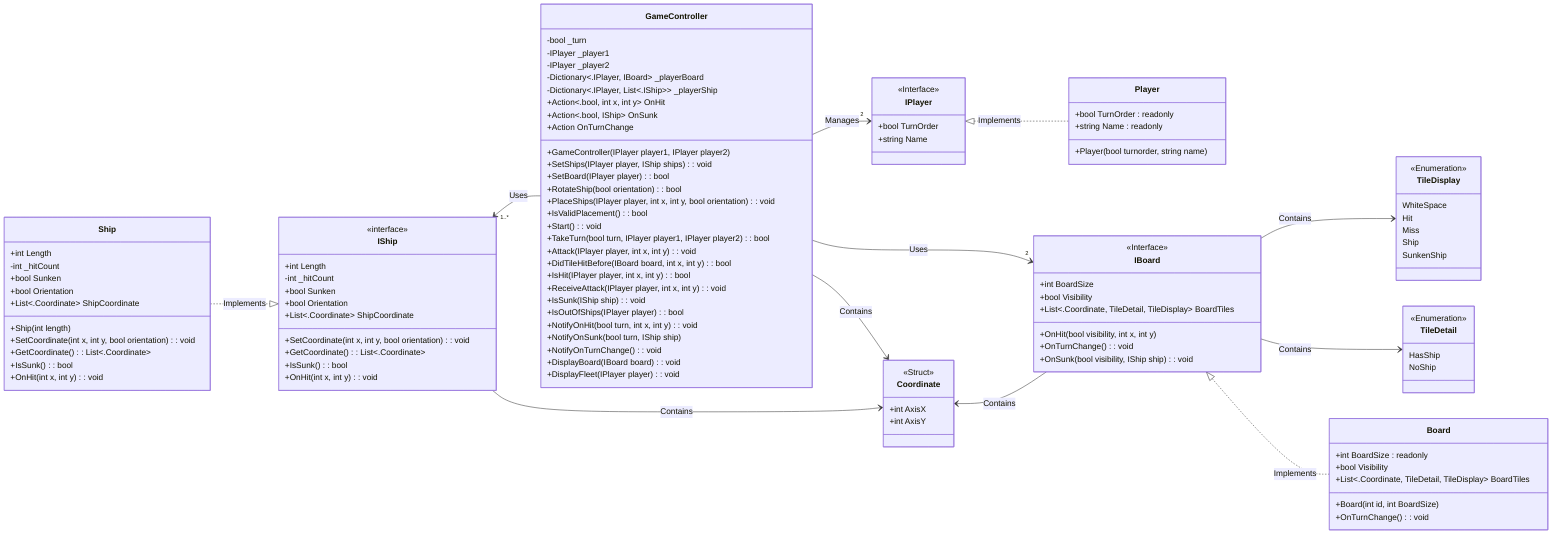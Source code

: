 classDiagram
direction LR

Ship ..|> IShip : Implements

IShip "1..*" <-- GameController : Uses
IShip --> Coordinate : Contains

GameController --> "2" IPlayer : Manages
GameController --> "2" IBoard : Uses
GameController --> Coordinate : Contains

Coordinate <-- IBoard : Contains

IBoard --> TileDisplay : Contains
IBoard --> TileDetail : Contains

IPlayer <|.. Player : Implements
IBoard <|.. Board : Implements

class GameController {
    -bool _turn
    -IPlayer _player1
    -IPlayer _player2
    -Dictionary<.IPlayer, IBoard> _playerBoard
    -Dictionary<.IPlayer, List<.IShip>> _playerShip

    +Action<.bool, int x, int y> OnHit
    +Action<.bool, IShip> OnSunk
    +Action OnTurnChange

    +GameController(IPlayer player1, IPlayer player2)

    +SetShips(IPlayer player, IShip ships) : void
    +SetBoard(IPlayer player) : bool
    +RotateShip(bool orientation) : bool
    +PlaceShips(IPlayer player, int x, int y, bool orientation) : void
    +IsValidPlacement() : bool

    +Start() : void
    +TakeTurn(bool turn, IPlayer player1, IPlayer player2) : bool

    +Attack(IPlayer player, int x, int y) : void
    +DidTileHitBefore(IBoard board, int x, int y) : bool
    +IsHit(IPlayer player, int x, int y) : bool
    +ReceiveAttack(IPlayer player, int x, int y) : void
    +IsSunk(IShip ship) : void
    +IsOutOfShips(IPlayer player) : bool

    +NotifyOnHit(bool turn, int x, int y) : void
    +NotifyOnSunk(bool turn, IShip ship)
    +NotifyOnTurnChange() : void

    +DisplayBoard(IBoard board) : void
    +DisplayFleet(IPlayer player) : void
}

class IPlayer {
    <<Interface>>
    +bool TurnOrder
    +string Name
}


class Player {
    +bool TurnOrder : readonly
    +string Name : readonly
    +Player(bool turnorder, string name)
}

class IBoard {
    <<Interface>>
    +int BoardSize
    +bool Visibility
    +List<.Coordinate, TileDetail, TileDisplay> BoardTiles

    +OnHit(bool visibility, int x, int y)
    +OnTurnChange() : void
    +OnSunk(bool visibility, IShip ship) : void
}

class Board {
    +int BoardSize : readonly
    +bool Visibility
    +List<.Coordinate, TileDetail, TileDisplay> BoardTiles

    +Board(int id, int BoardSize)
    +OnTurnChange() : void
}

class TileDisplay {
    <<Enumeration>>
    WhiteSpace
    Hit
    Miss
    Ship
    SunkenShip
}

class TileDetail {
    <<Enumeration>>
    HasShip
    NoShip
}

class Coordinate {
    <<Struct>>
    +int AxisX
    +int AxisY
}

class IShip {
    <<interface>>
    +int Length
    -int _hitCount
    +bool Sunken
    +bool Orientation
    +List<.Coordinate> ShipCoordinate

    +SetCoordinate(int x, int y, bool orientation) : void
    +GetCoordinate() : List<.Coordinate>
    +IsSunk() : bool

    +OnHit(int x, int y) : void
}

class Ship {
    +int Length
    -int _hitCount
    +bool Sunken
    +bool Orientation
    +List<.Coordinate> ShipCoordinate

    +Ship(int length)
    +SetCoordinate(int x, int y, bool orientation) : void
    +GetCoordinate() : List<.Coordinate>
    +IsSunk() : bool

    +OnHit(int x, int y) : void
}